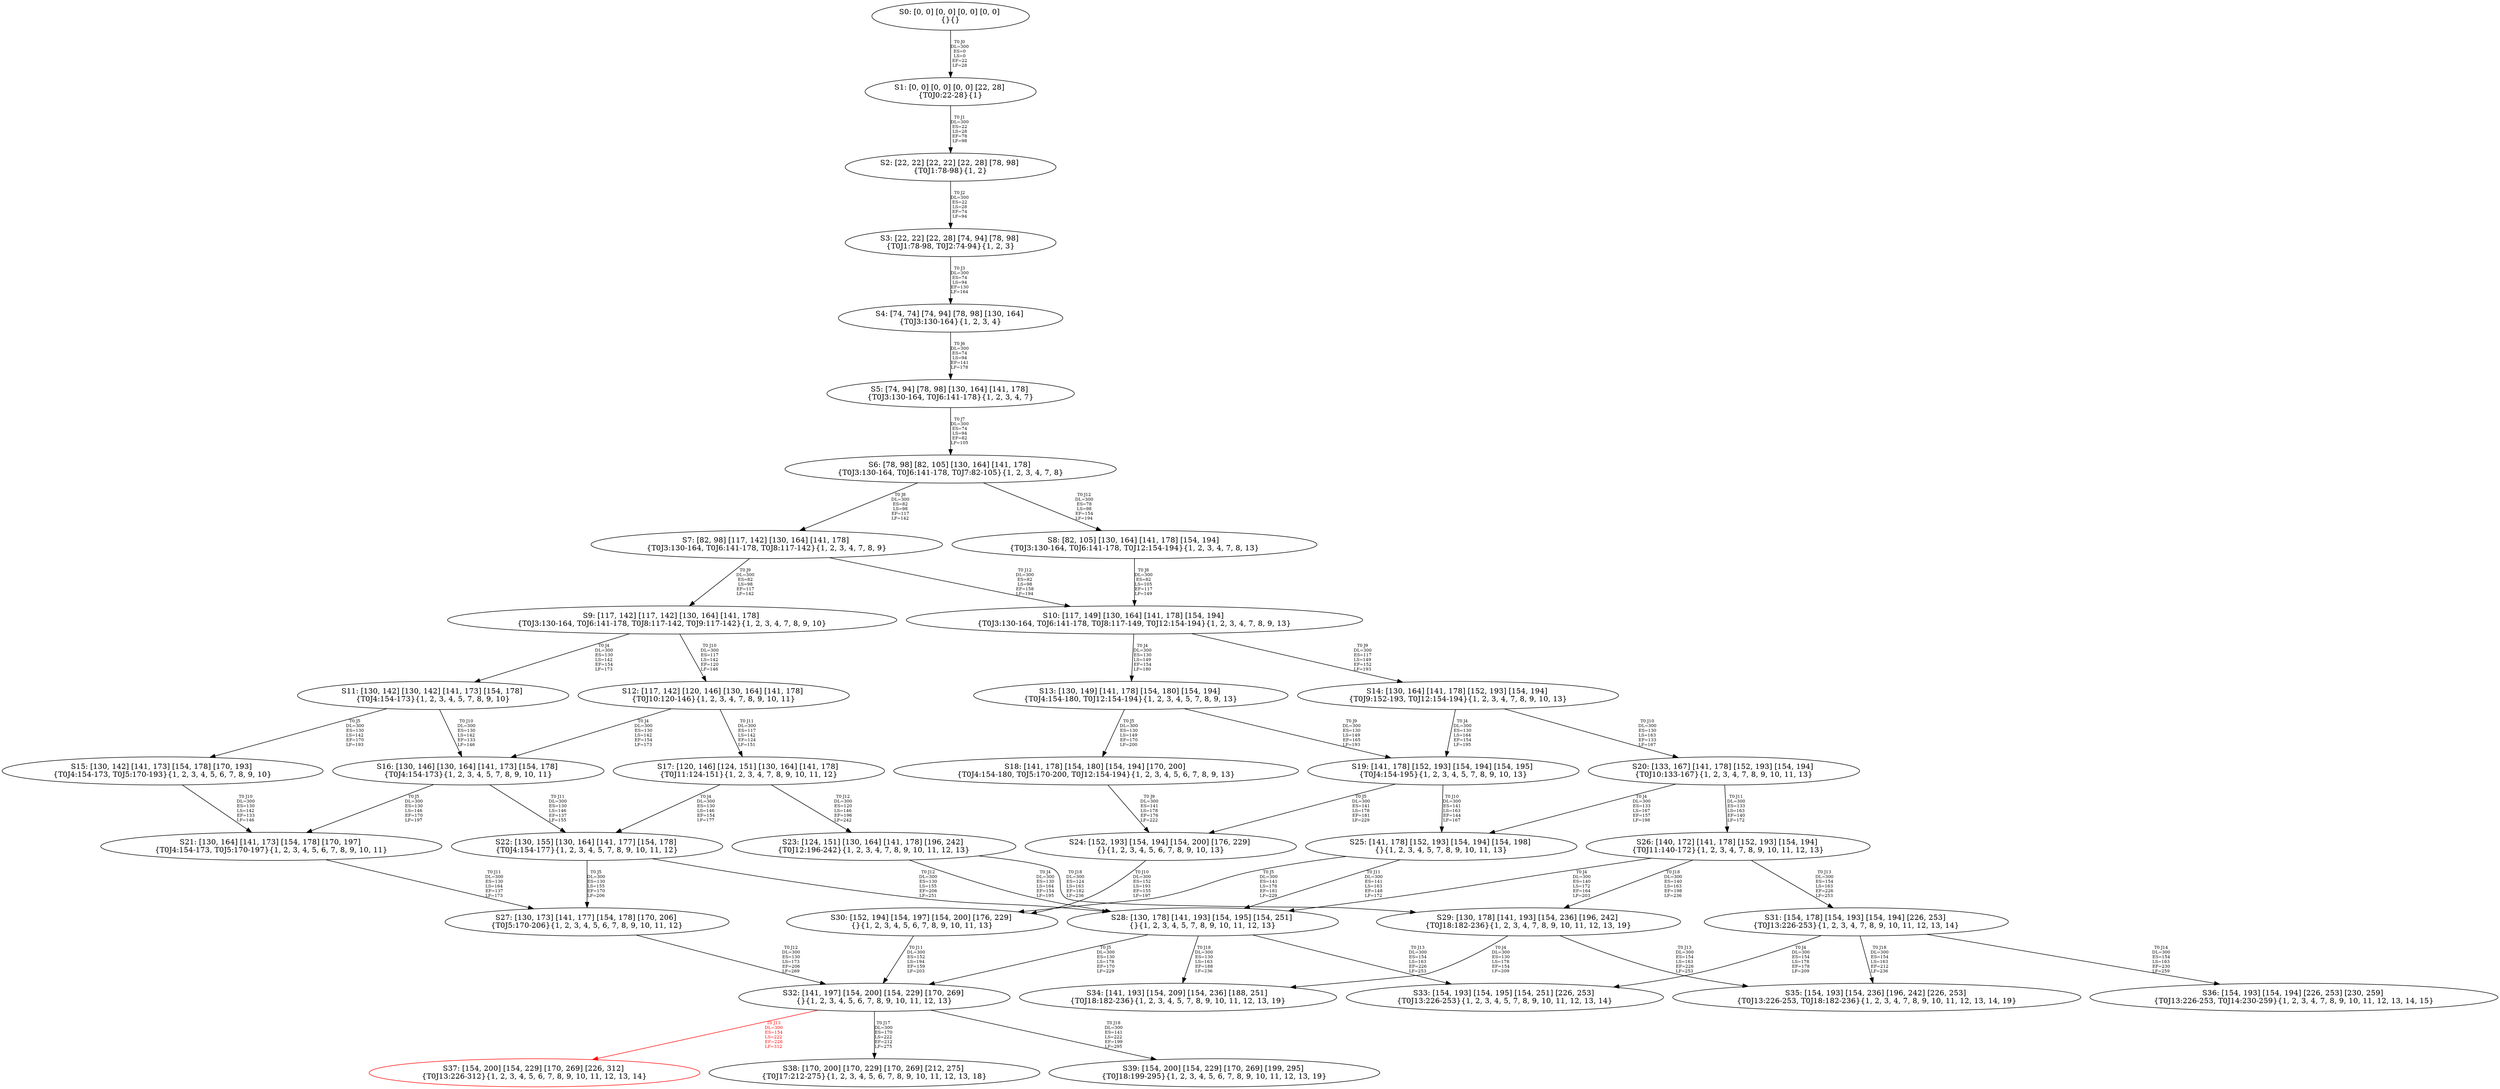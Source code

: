 digraph {
	S0[label="S0: [0, 0] [0, 0] [0, 0] [0, 0] \n{}{}"];
	S1[label="S1: [0, 0] [0, 0] [0, 0] [22, 28] \n{T0J0:22-28}{1}"];
	S2[label="S2: [22, 22] [22, 22] [22, 28] [78, 98] \n{T0J1:78-98}{1, 2}"];
	S3[label="S3: [22, 22] [22, 28] [74, 94] [78, 98] \n{T0J1:78-98, T0J2:74-94}{1, 2, 3}"];
	S4[label="S4: [74, 74] [74, 94] [78, 98] [130, 164] \n{T0J3:130-164}{1, 2, 3, 4}"];
	S5[label="S5: [74, 94] [78, 98] [130, 164] [141, 178] \n{T0J3:130-164, T0J6:141-178}{1, 2, 3, 4, 7}"];
	S6[label="S6: [78, 98] [82, 105] [130, 164] [141, 178] \n{T0J3:130-164, T0J6:141-178, T0J7:82-105}{1, 2, 3, 4, 7, 8}"];
	S7[label="S7: [82, 98] [117, 142] [130, 164] [141, 178] \n{T0J3:130-164, T0J6:141-178, T0J8:117-142}{1, 2, 3, 4, 7, 8, 9}"];
	S8[label="S8: [82, 105] [130, 164] [141, 178] [154, 194] \n{T0J3:130-164, T0J6:141-178, T0J12:154-194}{1, 2, 3, 4, 7, 8, 13}"];
	S9[label="S9: [117, 142] [117, 142] [130, 164] [141, 178] \n{T0J3:130-164, T0J6:141-178, T0J8:117-142, T0J9:117-142}{1, 2, 3, 4, 7, 8, 9, 10}"];
	S10[label="S10: [117, 149] [130, 164] [141, 178] [154, 194] \n{T0J3:130-164, T0J6:141-178, T0J8:117-149, T0J12:154-194}{1, 2, 3, 4, 7, 8, 9, 13}"];
	S11[label="S11: [130, 142] [130, 142] [141, 173] [154, 178] \n{T0J4:154-173}{1, 2, 3, 4, 5, 7, 8, 9, 10}"];
	S12[label="S12: [117, 142] [120, 146] [130, 164] [141, 178] \n{T0J10:120-146}{1, 2, 3, 4, 7, 8, 9, 10, 11}"];
	S13[label="S13: [130, 149] [141, 178] [154, 180] [154, 194] \n{T0J4:154-180, T0J12:154-194}{1, 2, 3, 4, 5, 7, 8, 9, 13}"];
	S14[label="S14: [130, 164] [141, 178] [152, 193] [154, 194] \n{T0J9:152-193, T0J12:154-194}{1, 2, 3, 4, 7, 8, 9, 10, 13}"];
	S15[label="S15: [130, 142] [141, 173] [154, 178] [170, 193] \n{T0J4:154-173, T0J5:170-193}{1, 2, 3, 4, 5, 6, 7, 8, 9, 10}"];
	S16[label="S16: [130, 146] [130, 164] [141, 173] [154, 178] \n{T0J4:154-173}{1, 2, 3, 4, 5, 7, 8, 9, 10, 11}"];
	S17[label="S17: [120, 146] [124, 151] [130, 164] [141, 178] \n{T0J11:124-151}{1, 2, 3, 4, 7, 8, 9, 10, 11, 12}"];
	S18[label="S18: [141, 178] [154, 180] [154, 194] [170, 200] \n{T0J4:154-180, T0J5:170-200, T0J12:154-194}{1, 2, 3, 4, 5, 6, 7, 8, 9, 13}"];
	S19[label="S19: [141, 178] [152, 193] [154, 194] [154, 195] \n{T0J4:154-195}{1, 2, 3, 4, 5, 7, 8, 9, 10, 13}"];
	S20[label="S20: [133, 167] [141, 178] [152, 193] [154, 194] \n{T0J10:133-167}{1, 2, 3, 4, 7, 8, 9, 10, 11, 13}"];
	S21[label="S21: [130, 164] [141, 173] [154, 178] [170, 197] \n{T0J4:154-173, T0J5:170-197}{1, 2, 3, 4, 5, 6, 7, 8, 9, 10, 11}"];
	S22[label="S22: [130, 155] [130, 164] [141, 177] [154, 178] \n{T0J4:154-177}{1, 2, 3, 4, 5, 7, 8, 9, 10, 11, 12}"];
	S23[label="S23: [124, 151] [130, 164] [141, 178] [196, 242] \n{T0J12:196-242}{1, 2, 3, 4, 7, 8, 9, 10, 11, 12, 13}"];
	S24[label="S24: [152, 193] [154, 194] [154, 200] [176, 229] \n{}{1, 2, 3, 4, 5, 6, 7, 8, 9, 10, 13}"];
	S25[label="S25: [141, 178] [152, 193] [154, 194] [154, 198] \n{}{1, 2, 3, 4, 5, 7, 8, 9, 10, 11, 13}"];
	S26[label="S26: [140, 172] [141, 178] [152, 193] [154, 194] \n{T0J11:140-172}{1, 2, 3, 4, 7, 8, 9, 10, 11, 12, 13}"];
	S27[label="S27: [130, 173] [141, 177] [154, 178] [170, 206] \n{T0J5:170-206}{1, 2, 3, 4, 5, 6, 7, 8, 9, 10, 11, 12}"];
	S28[label="S28: [130, 178] [141, 193] [154, 195] [154, 251] \n{}{1, 2, 3, 4, 5, 7, 8, 9, 10, 11, 12, 13}"];
	S29[label="S29: [130, 178] [141, 193] [154, 236] [196, 242] \n{T0J18:182-236}{1, 2, 3, 4, 7, 8, 9, 10, 11, 12, 13, 19}"];
	S30[label="S30: [152, 194] [154, 197] [154, 200] [176, 229] \n{}{1, 2, 3, 4, 5, 6, 7, 8, 9, 10, 11, 13}"];
	S31[label="S31: [154, 178] [154, 193] [154, 194] [226, 253] \n{T0J13:226-253}{1, 2, 3, 4, 7, 8, 9, 10, 11, 12, 13, 14}"];
	S32[label="S32: [141, 197] [154, 200] [154, 229] [170, 269] \n{}{1, 2, 3, 4, 5, 6, 7, 8, 9, 10, 11, 12, 13}"];
	S33[label="S33: [154, 193] [154, 195] [154, 251] [226, 253] \n{T0J13:226-253}{1, 2, 3, 4, 5, 7, 8, 9, 10, 11, 12, 13, 14}"];
	S34[label="S34: [141, 193] [154, 209] [154, 236] [188, 251] \n{T0J18:182-236}{1, 2, 3, 4, 5, 7, 8, 9, 10, 11, 12, 13, 19}"];
	S35[label="S35: [154, 193] [154, 236] [196, 242] [226, 253] \n{T0J13:226-253, T0J18:182-236}{1, 2, 3, 4, 7, 8, 9, 10, 11, 12, 13, 14, 19}"];
	S36[label="S36: [154, 193] [154, 194] [226, 253] [230, 259] \n{T0J13:226-253, T0J14:230-259}{1, 2, 3, 4, 7, 8, 9, 10, 11, 12, 13, 14, 15}"];
	S37[label="S37: [154, 200] [154, 229] [170, 269] [226, 312] \n{T0J13:226-312}{1, 2, 3, 4, 5, 6, 7, 8, 9, 10, 11, 12, 13, 14}"];
	S38[label="S38: [170, 200] [170, 229] [170, 269] [212, 275] \n{T0J17:212-275}{1, 2, 3, 4, 5, 6, 7, 8, 9, 10, 11, 12, 13, 18}"];
	S39[label="S39: [154, 200] [154, 229] [170, 269] [199, 295] \n{T0J18:199-295}{1, 2, 3, 4, 5, 6, 7, 8, 9, 10, 11, 12, 13, 19}"];
	S0 -> S1[label="T0 J0\nDL=300\nES=0\nLS=0\nEF=22\nLF=28",fontsize=8];
	S1 -> S2[label="T0 J1\nDL=300\nES=22\nLS=28\nEF=78\nLF=98",fontsize=8];
	S2 -> S3[label="T0 J2\nDL=300\nES=22\nLS=28\nEF=74\nLF=94",fontsize=8];
	S3 -> S4[label="T0 J3\nDL=300\nES=74\nLS=94\nEF=130\nLF=164",fontsize=8];
	S4 -> S5[label="T0 J6\nDL=300\nES=74\nLS=94\nEF=141\nLF=178",fontsize=8];
	S5 -> S6[label="T0 J7\nDL=300\nES=74\nLS=94\nEF=82\nLF=105",fontsize=8];
	S6 -> S7[label="T0 J8\nDL=300\nES=82\nLS=98\nEF=117\nLF=142",fontsize=8];
	S6 -> S8[label="T0 J12\nDL=300\nES=78\nLS=98\nEF=154\nLF=194",fontsize=8];
	S7 -> S9[label="T0 J9\nDL=300\nES=82\nLS=98\nEF=117\nLF=142",fontsize=8];
	S7 -> S10[label="T0 J12\nDL=300\nES=82\nLS=98\nEF=158\nLF=194",fontsize=8];
	S8 -> S10[label="T0 J8\nDL=300\nES=82\nLS=105\nEF=117\nLF=149",fontsize=8];
	S9 -> S11[label="T0 J4\nDL=300\nES=130\nLS=142\nEF=154\nLF=173",fontsize=8];
	S9 -> S12[label="T0 J10\nDL=300\nES=117\nLS=142\nEF=120\nLF=146",fontsize=8];
	S10 -> S13[label="T0 J4\nDL=300\nES=130\nLS=149\nEF=154\nLF=180",fontsize=8];
	S10 -> S14[label="T0 J9\nDL=300\nES=117\nLS=149\nEF=152\nLF=193",fontsize=8];
	S11 -> S15[label="T0 J5\nDL=300\nES=130\nLS=142\nEF=170\nLF=193",fontsize=8];
	S11 -> S16[label="T0 J10\nDL=300\nES=130\nLS=142\nEF=133\nLF=146",fontsize=8];
	S12 -> S16[label="T0 J4\nDL=300\nES=130\nLS=142\nEF=154\nLF=173",fontsize=8];
	S12 -> S17[label="T0 J11\nDL=300\nES=117\nLS=142\nEF=124\nLF=151",fontsize=8];
	S13 -> S18[label="T0 J5\nDL=300\nES=130\nLS=149\nEF=170\nLF=200",fontsize=8];
	S13 -> S19[label="T0 J9\nDL=300\nES=130\nLS=149\nEF=165\nLF=193",fontsize=8];
	S14 -> S19[label="T0 J4\nDL=300\nES=130\nLS=164\nEF=154\nLF=195",fontsize=8];
	S14 -> S20[label="T0 J10\nDL=300\nES=130\nLS=163\nEF=133\nLF=167",fontsize=8];
	S15 -> S21[label="T0 J10\nDL=300\nES=130\nLS=142\nEF=133\nLF=146",fontsize=8];
	S16 -> S21[label="T0 J5\nDL=300\nES=130\nLS=146\nEF=170\nLF=197",fontsize=8];
	S16 -> S22[label="T0 J11\nDL=300\nES=130\nLS=146\nEF=137\nLF=155",fontsize=8];
	S17 -> S22[label="T0 J4\nDL=300\nES=130\nLS=146\nEF=154\nLF=177",fontsize=8];
	S17 -> S23[label="T0 J12\nDL=300\nES=120\nLS=146\nEF=196\nLF=242",fontsize=8];
	S18 -> S24[label="T0 J9\nDL=300\nES=141\nLS=178\nEF=176\nLF=222",fontsize=8];
	S19 -> S24[label="T0 J5\nDL=300\nES=141\nLS=178\nEF=181\nLF=229",fontsize=8];
	S19 -> S25[label="T0 J10\nDL=300\nES=141\nLS=163\nEF=144\nLF=167",fontsize=8];
	S20 -> S25[label="T0 J4\nDL=300\nES=133\nLS=167\nEF=157\nLF=198",fontsize=8];
	S20 -> S26[label="T0 J11\nDL=300\nES=133\nLS=163\nEF=140\nLF=172",fontsize=8];
	S21 -> S27[label="T0 J11\nDL=300\nES=130\nLS=164\nEF=137\nLF=173",fontsize=8];
	S22 -> S27[label="T0 J5\nDL=300\nES=130\nLS=155\nEF=170\nLF=206",fontsize=8];
	S22 -> S28[label="T0 J12\nDL=300\nES=130\nLS=155\nEF=206\nLF=251",fontsize=8];
	S23 -> S28[label="T0 J4\nDL=300\nES=130\nLS=164\nEF=154\nLF=195",fontsize=8];
	S23 -> S29[label="T0 J18\nDL=300\nES=124\nLS=163\nEF=182\nLF=236",fontsize=8];
	S24 -> S30[label="T0 J10\nDL=300\nES=152\nLS=193\nEF=155\nLF=197",fontsize=8];
	S25 -> S30[label="T0 J5\nDL=300\nES=141\nLS=178\nEF=181\nLF=229",fontsize=8];
	S25 -> S28[label="T0 J11\nDL=300\nES=141\nLS=163\nEF=148\nLF=172",fontsize=8];
	S26 -> S28[label="T0 J4\nDL=300\nES=140\nLS=172\nEF=164\nLF=203",fontsize=8];
	S26 -> S31[label="T0 J13\nDL=300\nES=154\nLS=163\nEF=226\nLF=253",fontsize=8];
	S26 -> S29[label="T0 J18\nDL=300\nES=140\nLS=163\nEF=198\nLF=236",fontsize=8];
	S27 -> S32[label="T0 J12\nDL=300\nES=130\nLS=173\nEF=206\nLF=269",fontsize=8];
	S28 -> S32[label="T0 J5\nDL=300\nES=130\nLS=178\nEF=170\nLF=229",fontsize=8];
	S28 -> S33[label="T0 J13\nDL=300\nES=154\nLS=163\nEF=226\nLF=253",fontsize=8];
	S28 -> S34[label="T0 J18\nDL=300\nES=130\nLS=163\nEF=188\nLF=236",fontsize=8];
	S29 -> S34[label="T0 J4\nDL=300\nES=130\nLS=178\nEF=154\nLF=209",fontsize=8];
	S29 -> S35[label="T0 J13\nDL=300\nES=154\nLS=163\nEF=226\nLF=253",fontsize=8];
	S30 -> S32[label="T0 J11\nDL=300\nES=152\nLS=194\nEF=159\nLF=203",fontsize=8];
	S31 -> S33[label="T0 J4\nDL=300\nES=154\nLS=178\nEF=178\nLF=209",fontsize=8];
	S31 -> S36[label="T0 J14\nDL=300\nES=154\nLS=163\nEF=230\nLF=259",fontsize=8];
	S31 -> S35[label="T0 J18\nDL=300\nES=154\nLS=163\nEF=212\nLF=236",fontsize=8];
	S32 -> S37[label="T0 J13\nDL=300\nES=154\nLS=222\nEF=226\nLF=312",color=Red,fontcolor=Red,fontsize=8];
S37[color=Red];
	S32 -> S38[label="T0 J17\nDL=300\nES=170\nLS=222\nEF=212\nLF=275",fontsize=8];
	S32 -> S39[label="T0 J18\nDL=300\nES=141\nLS=222\nEF=199\nLF=295",fontsize=8];
}
